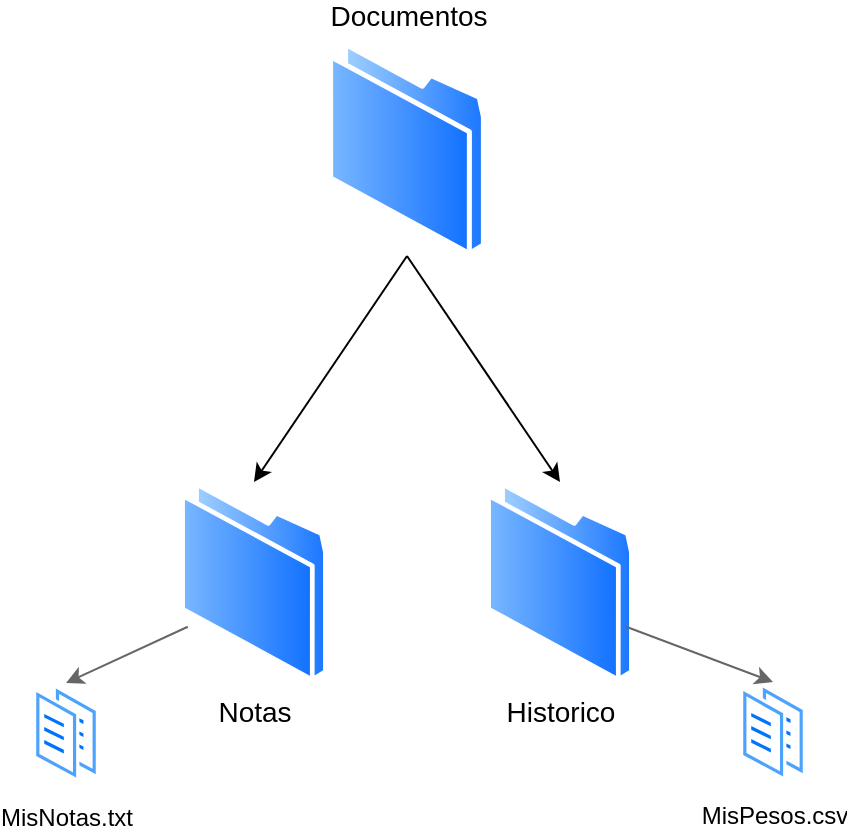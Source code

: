 <mxfile version="10.7.7" type="device"><diagram id="7jbKCQhQMCyFf2ZiKJGg" name="Page-1"><mxGraphModel dx="961" dy="568" grid="1" gridSize="10" guides="1" tooltips="1" connect="1" arrows="1" fold="1" page="1" pageScale="1" pageWidth="827" pageHeight="1169" math="0" shadow="0"><root><mxCell id="0"/><mxCell id="1" parent="0"/><mxCell id="FdCPjzqqDzxvcQf28hE0-2" value="MisPesos.csv&lt;br&gt;" style="aspect=fixed;perimeter=ellipsePerimeter;html=1;align=center;shadow=0;dashed=0;spacingTop=3;image;image=img/lib/active_directory/documents.svg;" parent="1" vertex="1"><mxGeometry x="440" y="680" width="33" height="50" as="geometry"/></mxCell><mxCell id="FdCPjzqqDzxvcQf28hE0-3" value="Notas&lt;br style=&quot;font-size: 14px&quot;&gt;" style="aspect=fixed;perimeter=ellipsePerimeter;html=1;align=center;shadow=0;dashed=0;spacingTop=0;image;image=img/lib/active_directory/folder.svg;verticalAlign=top;fontSize=14;horizontal=1;labelBorderColor=none;perimeterSpacing=0;labelBackgroundColor=none;" parent="1" vertex="1"><mxGeometry x="160" y="580" width="74" height="100" as="geometry"/></mxCell><mxCell id="FdCPjzqqDzxvcQf28hE0-1" value="Documentos&lt;br style=&quot;font-size: 14px;&quot;&gt;" style="aspect=fixed;perimeter=ellipsePerimeter;html=1;align=center;shadow=0;dashed=0;spacingTop=-135;image;image=img/lib/active_directory/folder.svg;verticalAlign=top;fontSize=14;horizontal=1;labelBorderColor=none;labelBackgroundColor=none;fontColor=#000000;imageBorder=none;strokeWidth=1;perimeterSpacing=0;" parent="1" vertex="1"><mxGeometry x="234" y="360" width="79" height="107" as="geometry"/></mxCell><mxCell id="FdCPjzqqDzxvcQf28hE0-18" value="Historico&lt;br style=&quot;font-size: 14px&quot;&gt;" style="aspect=fixed;perimeter=ellipsePerimeter;html=1;align=center;shadow=0;dashed=0;spacingTop=0;image;image=img/lib/active_directory/folder.svg;verticalAlign=top;fontSize=14;horizontal=1;labelBorderColor=none;perimeterSpacing=0;labelBackgroundColor=none;imageBackground=none;" parent="1" vertex="1"><mxGeometry x="313" y="580" width="74" height="100" as="geometry"/></mxCell><mxCell id="FdCPjzqqDzxvcQf28hE0-19" value="" style="endArrow=classic;html=1;fontSize=14;fontColor=#000000;exitX=0.5;exitY=1;exitDx=0;exitDy=0;entryX=0.5;entryY=0;entryDx=0;entryDy=0;" parent="1" source="FdCPjzqqDzxvcQf28hE0-1" target="FdCPjzqqDzxvcQf28hE0-18" edge="1"><mxGeometry width="50" height="50" relative="1" as="geometry"><mxPoint x="480" y="540" as="sourcePoint"/><mxPoint x="530" y="490" as="targetPoint"/></mxGeometry></mxCell><mxCell id="FdCPjzqqDzxvcQf28hE0-20" value="" style="endArrow=classic;html=1;fontSize=14;fontColor=#000000;entryX=0.5;entryY=0;entryDx=0;entryDy=0;exitX=0.5;exitY=1;exitDx=0;exitDy=0;" parent="1" source="FdCPjzqqDzxvcQf28hE0-1" target="FdCPjzqqDzxvcQf28hE0-3" edge="1"><mxGeometry width="50" height="50" relative="1" as="geometry"><mxPoint x="60" y="500" as="sourcePoint"/><mxPoint x="110" y="450" as="targetPoint"/></mxGeometry></mxCell><mxCell id="FdCPjzqqDzxvcQf28hE0-21" value="MisNotas.txt&lt;br&gt;" style="aspect=fixed;perimeter=ellipsePerimeter;html=1;align=center;shadow=0;dashed=0;spacingTop=3;image;image=img/lib/active_directory/documents.svg;" parent="1" vertex="1"><mxGeometry x="86.5" y="680.5" width="33" height="50" as="geometry"/></mxCell><mxCell id="FdCPjzqqDzxvcQf28hE0-22" value="" style="endArrow=classic;html=1;fontSize=14;fontColor=#000000;entryX=0.5;entryY=0;entryDx=0;entryDy=0;exitX=0;exitY=0.75;exitDx=0;exitDy=0;fillColor=#f5f5f5;strokeColor=#666666;" parent="1" source="FdCPjzqqDzxvcQf28hE0-3" target="FdCPjzqqDzxvcQf28hE0-21" edge="1"><mxGeometry width="50" height="50" relative="1" as="geometry"><mxPoint x="120" y="650" as="sourcePoint"/><mxPoint x="120" y="610" as="targetPoint"/></mxGeometry></mxCell><mxCell id="FdCPjzqqDzxvcQf28hE0-23" value="" style="endArrow=classic;html=1;fontSize=14;fontColor=#000000;exitX=1;exitY=0.75;exitDx=0;exitDy=0;entryX=0.5;entryY=0;entryDx=0;entryDy=0;fillColor=#f5f5f5;strokeColor=#666666;" parent="1" source="FdCPjzqqDzxvcQf28hE0-18" target="FdCPjzqqDzxvcQf28hE0-2" edge="1"><mxGeometry width="50" height="50" relative="1" as="geometry"><mxPoint x="430" y="660" as="sourcePoint"/><mxPoint x="480" y="610" as="targetPoint"/></mxGeometry></mxCell></root></mxGraphModel></diagram></mxfile>